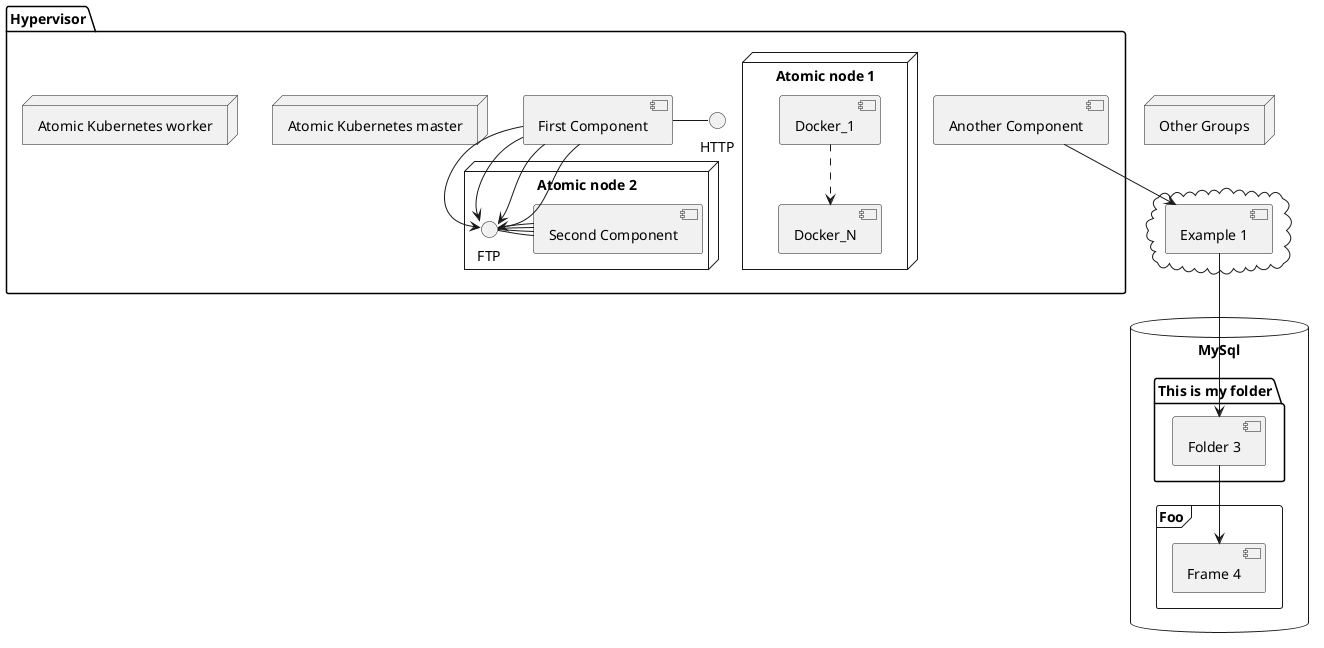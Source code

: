 @startuml

package "Hypervisor" {
  HTTP - [First Component]
  [Another Component]

  node "Atomic node 1" {
    [Docker_1] ..> [Docker_N]
  }


  node "Atomic node 2" {
    FTP - [Second Component]
    [First Component] --> FTP
  }


  node "Atomic Kubernetes master" {
    FTP - [Second Component]
    [First Component] --> FTP
  }


  node "Atomic Kubernetes worker" {
    FTP - [Second Component]
    [First Component] --> FTP
  }


}



node "Other Groups" {
  FTP - [Second Component]
  [First Component] --> FTP
}


cloud {
  [Example 1]
}


database "MySql" {
  folder "This is my folder" {
    [Folder 3]
  }
  frame "Foo" {
    [Frame 4]
  }
}


[Another Component] --> [Example 1]
[Example 1] --> [Folder 3]
[Folder 3] --> [Frame 4]

@enduml